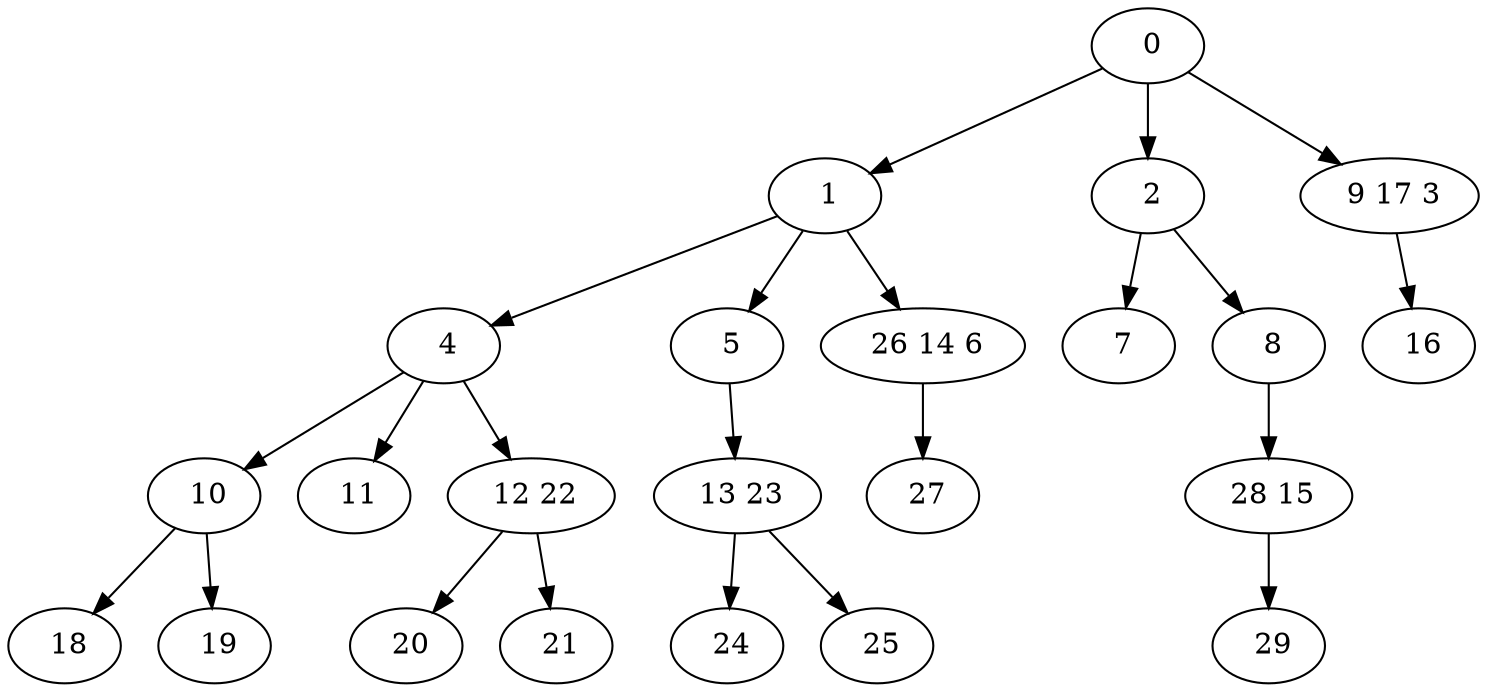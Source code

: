 digraph mytree {
" 0" -> " 1";
" 0" -> " 2";
" 0" -> " 9 17 3";
" 1" -> " 4";
" 1" -> " 5";
" 1" -> " 26 14 6";
" 2" -> " 7";
" 2" -> " 8";
" 9 17 3" -> " 16";
" 4" -> " 10";
" 4" -> " 11";
" 4" -> " 12 22";
" 5" -> " 13 23";
" 26 14 6" -> " 27";
" 7";
" 8" -> " 28 15";
" 28 15" -> " 29";
" 10" -> " 18";
" 10" -> " 19";
" 11";
" 12 22" -> " 20";
" 12 22" -> " 21";
" 24";
" 13 23" -> " 24";
" 13 23" -> " 25";
" 18";
" 19";
" 25";
" 20";
" 21";
" 29";
" 27";
" 16";
}
